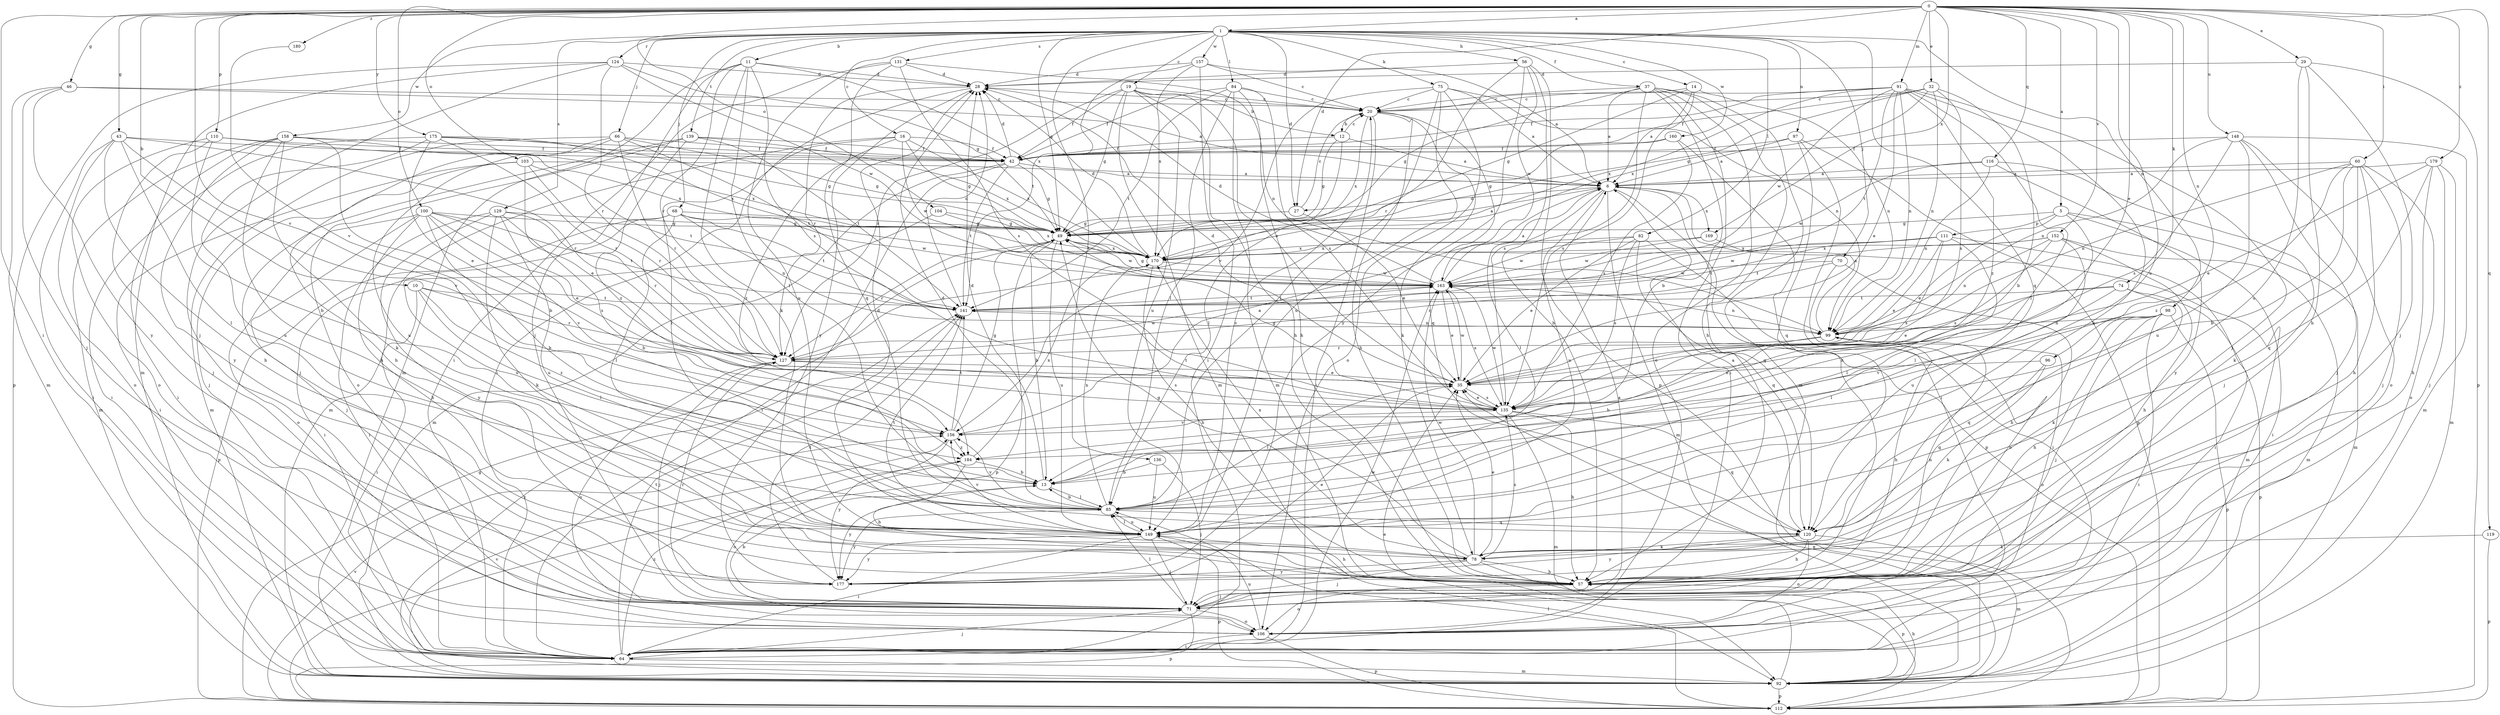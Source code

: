 strict digraph  {
0;
1;
5;
6;
10;
11;
12;
13;
14;
16;
19;
20;
27;
28;
29;
32;
35;
37;
42;
43;
46;
49;
56;
57;
60;
64;
66;
68;
70;
71;
74;
75;
78;
82;
84;
85;
91;
92;
96;
97;
98;
99;
100;
103;
104;
106;
110;
111;
112;
116;
119;
120;
124;
127;
129;
131;
135;
136;
139;
141;
148;
149;
152;
156;
157;
158;
160;
163;
169;
170;
175;
177;
179;
180;
184;
0 -> 1  [label=a];
0 -> 5  [label=a];
0 -> 10  [label=b];
0 -> 27  [label=d];
0 -> 29  [label=e];
0 -> 32  [label=e];
0 -> 35  [label=e];
0 -> 43  [label=g];
0 -> 46  [label=g];
0 -> 60  [label=i];
0 -> 64  [label=i];
0 -> 74  [label=k];
0 -> 91  [label=m];
0 -> 96  [label=n];
0 -> 100  [label=o];
0 -> 103  [label=o];
0 -> 104  [label=o];
0 -> 110  [label=p];
0 -> 116  [label=q];
0 -> 119  [label=q];
0 -> 148  [label=u];
0 -> 149  [label=u];
0 -> 152  [label=v];
0 -> 156  [label=v];
0 -> 169  [label=x];
0 -> 175  [label=y];
0 -> 179  [label=z];
0 -> 180  [label=z];
1 -> 11  [label=b];
1 -> 14  [label=c];
1 -> 16  [label=c];
1 -> 19  [label=c];
1 -> 27  [label=d];
1 -> 37  [label=f];
1 -> 49  [label=g];
1 -> 56  [label=h];
1 -> 66  [label=j];
1 -> 68  [label=j];
1 -> 70  [label=j];
1 -> 75  [label=k];
1 -> 82  [label=l];
1 -> 84  [label=l];
1 -> 97  [label=n];
1 -> 98  [label=n];
1 -> 120  [label=q];
1 -> 124  [label=r];
1 -> 129  [label=s];
1 -> 131  [label=s];
1 -> 136  [label=t];
1 -> 139  [label=t];
1 -> 157  [label=w];
1 -> 158  [label=w];
1 -> 160  [label=w];
5 -> 35  [label=e];
5 -> 49  [label=g];
5 -> 64  [label=i];
5 -> 85  [label=l];
5 -> 92  [label=m];
5 -> 111  [label=p];
6 -> 27  [label=d];
6 -> 85  [label=l];
6 -> 92  [label=m];
6 -> 112  [label=p];
6 -> 120  [label=q];
6 -> 149  [label=u];
6 -> 169  [label=x];
10 -> 64  [label=i];
10 -> 85  [label=l];
10 -> 127  [label=r];
10 -> 141  [label=t];
10 -> 184  [label=z];
11 -> 28  [label=d];
11 -> 71  [label=j];
11 -> 78  [label=k];
11 -> 85  [label=l];
11 -> 92  [label=m];
11 -> 127  [label=r];
11 -> 135  [label=s];
11 -> 170  [label=x];
12 -> 6  [label=a];
12 -> 20  [label=c];
12 -> 42  [label=f];
12 -> 49  [label=g];
12 -> 85  [label=l];
13 -> 28  [label=d];
13 -> 85  [label=l];
13 -> 177  [label=y];
14 -> 6  [label=a];
14 -> 20  [label=c];
14 -> 49  [label=g];
14 -> 99  [label=n];
14 -> 135  [label=s];
16 -> 42  [label=f];
16 -> 49  [label=g];
16 -> 85  [label=l];
16 -> 92  [label=m];
16 -> 163  [label=w];
16 -> 170  [label=x];
16 -> 184  [label=z];
19 -> 12  [label=b];
19 -> 20  [label=c];
19 -> 35  [label=e];
19 -> 42  [label=f];
19 -> 49  [label=g];
19 -> 57  [label=h];
19 -> 92  [label=m];
19 -> 127  [label=r];
19 -> 149  [label=u];
20 -> 12  [label=b];
20 -> 57  [label=h];
20 -> 64  [label=i];
20 -> 78  [label=k];
20 -> 120  [label=q];
20 -> 170  [label=x];
27 -> 20  [label=c];
27 -> 35  [label=e];
27 -> 49  [label=g];
28 -> 20  [label=c];
28 -> 64  [label=i];
28 -> 127  [label=r];
28 -> 177  [label=y];
29 -> 28  [label=d];
29 -> 57  [label=h];
29 -> 71  [label=j];
29 -> 112  [label=p];
29 -> 149  [label=u];
32 -> 13  [label=b];
32 -> 20  [label=c];
32 -> 42  [label=f];
32 -> 49  [label=g];
32 -> 99  [label=n];
32 -> 135  [label=s];
32 -> 170  [label=x];
35 -> 28  [label=d];
35 -> 85  [label=l];
35 -> 135  [label=s];
35 -> 163  [label=w];
37 -> 6  [label=a];
37 -> 13  [label=b];
37 -> 20  [label=c];
37 -> 49  [label=g];
37 -> 57  [label=h];
37 -> 64  [label=i];
37 -> 92  [label=m];
37 -> 106  [label=o];
37 -> 135  [label=s];
42 -> 6  [label=a];
42 -> 28  [label=d];
42 -> 49  [label=g];
42 -> 64  [label=i];
42 -> 92  [label=m];
42 -> 141  [label=t];
43 -> 42  [label=f];
43 -> 57  [label=h];
43 -> 64  [label=i];
43 -> 85  [label=l];
43 -> 106  [label=o];
43 -> 127  [label=r];
43 -> 156  [label=v];
46 -> 6  [label=a];
46 -> 20  [label=c];
46 -> 71  [label=j];
46 -> 92  [label=m];
46 -> 177  [label=y];
49 -> 6  [label=a];
49 -> 13  [label=b];
49 -> 112  [label=p];
49 -> 127  [label=r];
49 -> 149  [label=u];
49 -> 163  [label=w];
49 -> 170  [label=x];
56 -> 28  [label=d];
56 -> 57  [label=h];
56 -> 112  [label=p];
56 -> 127  [label=r];
56 -> 163  [label=w];
56 -> 177  [label=y];
57 -> 71  [label=j];
57 -> 99  [label=n];
57 -> 106  [label=o];
60 -> 6  [label=a];
60 -> 13  [label=b];
60 -> 57  [label=h];
60 -> 71  [label=j];
60 -> 78  [label=k];
60 -> 99  [label=n];
60 -> 106  [label=o];
60 -> 184  [label=z];
64 -> 71  [label=j];
64 -> 92  [label=m];
64 -> 141  [label=t];
64 -> 163  [label=w];
64 -> 184  [label=z];
66 -> 42  [label=f];
66 -> 49  [label=g];
66 -> 57  [label=h];
66 -> 92  [label=m];
66 -> 127  [label=r];
66 -> 141  [label=t];
66 -> 149  [label=u];
68 -> 49  [label=g];
68 -> 64  [label=i];
68 -> 85  [label=l];
68 -> 99  [label=n];
68 -> 112  [label=p];
68 -> 141  [label=t];
68 -> 163  [label=w];
70 -> 57  [label=h];
70 -> 106  [label=o];
70 -> 127  [label=r];
70 -> 163  [label=w];
71 -> 6  [label=a];
71 -> 13  [label=b];
71 -> 85  [label=l];
71 -> 106  [label=o];
71 -> 112  [label=p];
71 -> 127  [label=r];
74 -> 35  [label=e];
74 -> 78  [label=k];
74 -> 85  [label=l];
74 -> 112  [label=p];
74 -> 141  [label=t];
75 -> 6  [label=a];
75 -> 20  [label=c];
75 -> 85  [label=l];
75 -> 99  [label=n];
75 -> 106  [label=o];
75 -> 149  [label=u];
75 -> 156  [label=v];
78 -> 35  [label=e];
78 -> 49  [label=g];
78 -> 57  [label=h];
78 -> 71  [label=j];
78 -> 112  [label=p];
78 -> 135  [label=s];
78 -> 163  [label=w];
78 -> 170  [label=x];
78 -> 177  [label=y];
82 -> 35  [label=e];
82 -> 64  [label=i];
82 -> 120  [label=q];
82 -> 135  [label=s];
82 -> 163  [label=w];
82 -> 170  [label=x];
84 -> 20  [label=c];
84 -> 42  [label=f];
84 -> 57  [label=h];
84 -> 85  [label=l];
84 -> 92  [label=m];
84 -> 135  [label=s];
84 -> 141  [label=t];
85 -> 13  [label=b];
85 -> 28  [label=d];
85 -> 120  [label=q];
85 -> 149  [label=u];
85 -> 156  [label=v];
85 -> 170  [label=x];
85 -> 177  [label=y];
91 -> 20  [label=c];
91 -> 35  [label=e];
91 -> 42  [label=f];
91 -> 71  [label=j];
91 -> 78  [label=k];
91 -> 85  [label=l];
91 -> 99  [label=n];
91 -> 141  [label=t];
91 -> 163  [label=w];
91 -> 170  [label=x];
91 -> 184  [label=z];
92 -> 35  [label=e];
92 -> 57  [label=h];
92 -> 112  [label=p];
92 -> 141  [label=t];
92 -> 156  [label=v];
96 -> 35  [label=e];
96 -> 78  [label=k];
96 -> 120  [label=q];
97 -> 6  [label=a];
97 -> 42  [label=f];
97 -> 57  [label=h];
97 -> 64  [label=i];
97 -> 112  [label=p];
98 -> 57  [label=h];
98 -> 64  [label=i];
98 -> 71  [label=j];
98 -> 99  [label=n];
98 -> 112  [label=p];
98 -> 120  [label=q];
98 -> 156  [label=v];
99 -> 6  [label=a];
99 -> 13  [label=b];
99 -> 57  [label=h];
99 -> 106  [label=o];
99 -> 127  [label=r];
100 -> 13  [label=b];
100 -> 35  [label=e];
100 -> 49  [label=g];
100 -> 57  [label=h];
100 -> 71  [label=j];
100 -> 106  [label=o];
100 -> 135  [label=s];
100 -> 141  [label=t];
100 -> 156  [label=v];
103 -> 6  [label=a];
103 -> 35  [label=e];
103 -> 64  [label=i];
103 -> 71  [label=j];
103 -> 127  [label=r];
103 -> 141  [label=t];
104 -> 49  [label=g];
104 -> 149  [label=u];
104 -> 170  [label=x];
106 -> 64  [label=i];
106 -> 112  [label=p];
106 -> 149  [label=u];
110 -> 13  [label=b];
110 -> 42  [label=f];
110 -> 71  [label=j];
110 -> 106  [label=o];
110 -> 170  [label=x];
111 -> 35  [label=e];
111 -> 64  [label=i];
111 -> 85  [label=l];
111 -> 135  [label=s];
111 -> 141  [label=t];
111 -> 163  [label=w];
111 -> 170  [label=x];
112 -> 35  [label=e];
112 -> 49  [label=g];
112 -> 85  [label=l];
112 -> 156  [label=v];
116 -> 6  [label=a];
116 -> 71  [label=j];
116 -> 99  [label=n];
116 -> 163  [label=w];
116 -> 177  [label=y];
119 -> 78  [label=k];
119 -> 112  [label=p];
120 -> 6  [label=a];
120 -> 57  [label=h];
120 -> 78  [label=k];
120 -> 92  [label=m];
120 -> 106  [label=o];
120 -> 177  [label=y];
124 -> 28  [label=d];
124 -> 49  [label=g];
124 -> 71  [label=j];
124 -> 92  [label=m];
124 -> 112  [label=p];
124 -> 127  [label=r];
124 -> 163  [label=w];
127 -> 35  [label=e];
127 -> 71  [label=j];
127 -> 106  [label=o];
127 -> 135  [label=s];
127 -> 163  [label=w];
129 -> 13  [label=b];
129 -> 49  [label=g];
129 -> 64  [label=i];
129 -> 78  [label=k];
129 -> 127  [label=r];
129 -> 149  [label=u];
129 -> 177  [label=y];
131 -> 28  [label=d];
131 -> 64  [label=i];
131 -> 99  [label=n];
131 -> 120  [label=q];
131 -> 135  [label=s];
131 -> 149  [label=u];
135 -> 35  [label=e];
135 -> 49  [label=g];
135 -> 57  [label=h];
135 -> 92  [label=m];
135 -> 120  [label=q];
135 -> 141  [label=t];
135 -> 156  [label=v];
135 -> 163  [label=w];
136 -> 13  [label=b];
136 -> 71  [label=j];
136 -> 149  [label=u];
139 -> 42  [label=f];
139 -> 71  [label=j];
139 -> 106  [label=o];
139 -> 141  [label=t];
139 -> 170  [label=x];
139 -> 184  [label=z];
141 -> 28  [label=d];
141 -> 99  [label=n];
148 -> 42  [label=f];
148 -> 71  [label=j];
148 -> 92  [label=m];
148 -> 99  [label=n];
148 -> 106  [label=o];
148 -> 135  [label=s];
148 -> 149  [label=u];
149 -> 20  [label=c];
149 -> 28  [label=d];
149 -> 57  [label=h];
149 -> 64  [label=i];
149 -> 71  [label=j];
149 -> 85  [label=l];
149 -> 112  [label=p];
149 -> 141  [label=t];
149 -> 156  [label=v];
149 -> 177  [label=y];
152 -> 57  [label=h];
152 -> 92  [label=m];
152 -> 99  [label=n];
152 -> 135  [label=s];
152 -> 141  [label=t];
152 -> 149  [label=u];
152 -> 170  [label=x];
156 -> 6  [label=a];
156 -> 49  [label=g];
156 -> 141  [label=t];
156 -> 177  [label=y];
156 -> 184  [label=z];
157 -> 6  [label=a];
157 -> 20  [label=c];
157 -> 28  [label=d];
157 -> 64  [label=i];
157 -> 141  [label=t];
157 -> 170  [label=x];
158 -> 13  [label=b];
158 -> 42  [label=f];
158 -> 57  [label=h];
158 -> 64  [label=i];
158 -> 78  [label=k];
158 -> 92  [label=m];
158 -> 170  [label=x];
158 -> 177  [label=y];
160 -> 42  [label=f];
160 -> 49  [label=g];
160 -> 120  [label=q];
160 -> 135  [label=s];
163 -> 6  [label=a];
163 -> 28  [label=d];
163 -> 35  [label=e];
163 -> 49  [label=g];
163 -> 99  [label=n];
163 -> 135  [label=s];
163 -> 141  [label=t];
169 -> 92  [label=m];
169 -> 163  [label=w];
169 -> 170  [label=x];
170 -> 28  [label=d];
170 -> 57  [label=h];
170 -> 163  [label=w];
175 -> 35  [label=e];
175 -> 42  [label=f];
175 -> 49  [label=g];
175 -> 64  [label=i];
175 -> 127  [label=r];
175 -> 149  [label=u];
175 -> 170  [label=x];
177 -> 35  [label=e];
177 -> 141  [label=t];
179 -> 6  [label=a];
179 -> 35  [label=e];
179 -> 57  [label=h];
179 -> 71  [label=j];
179 -> 92  [label=m];
179 -> 120  [label=q];
180 -> 156  [label=v];
184 -> 13  [label=b];
184 -> 57  [label=h];
184 -> 106  [label=o];
184 -> 170  [label=x];
}
